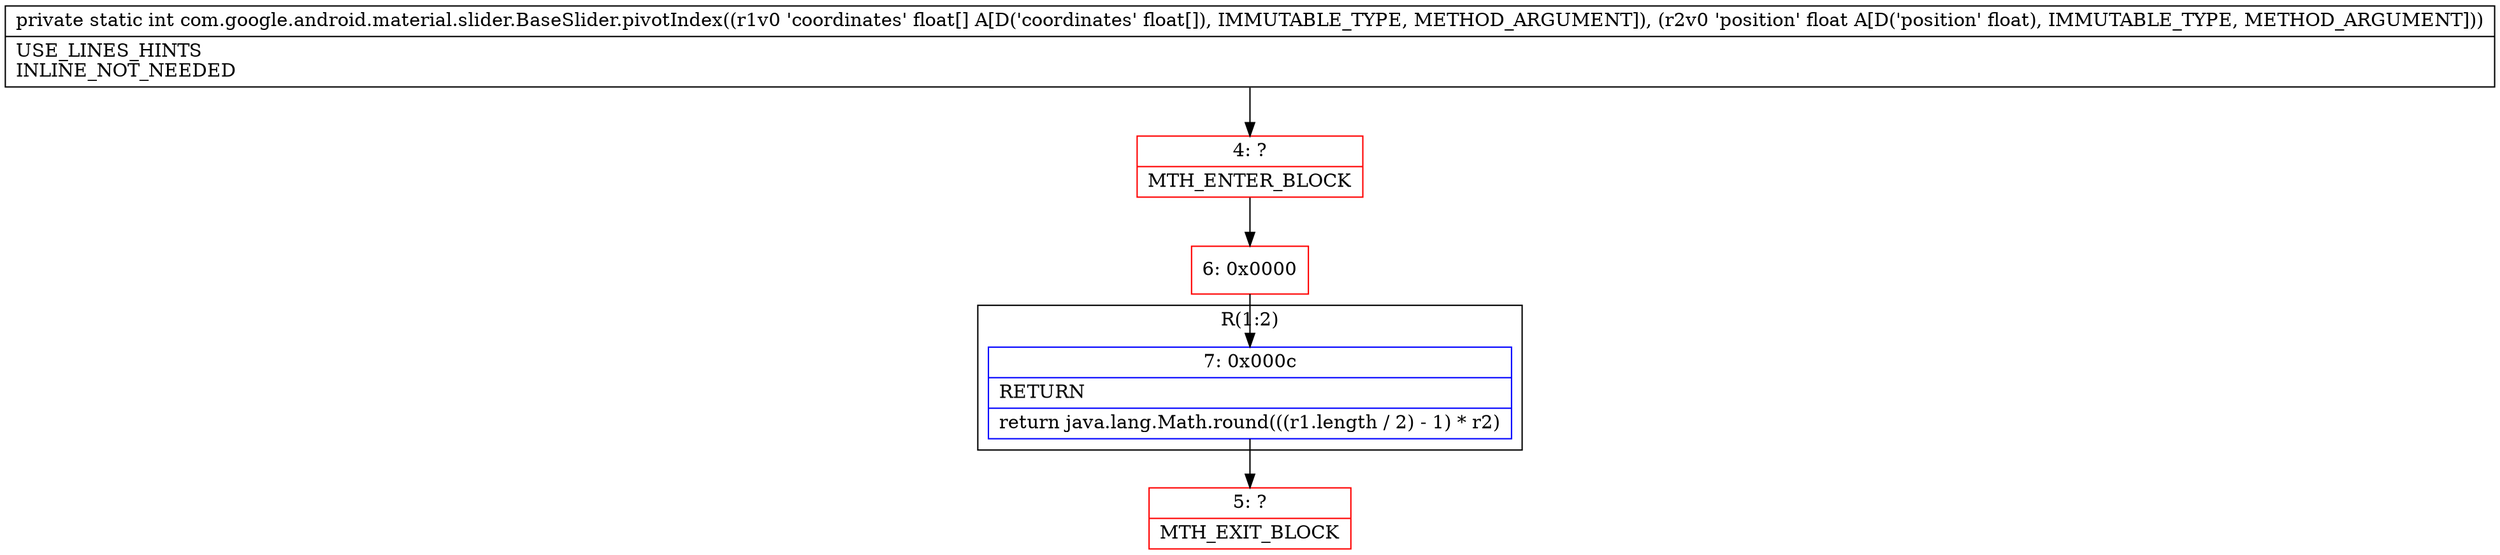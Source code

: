 digraph "CFG forcom.google.android.material.slider.BaseSlider.pivotIndex([FF)I" {
subgraph cluster_Region_1957022450 {
label = "R(1:2)";
node [shape=record,color=blue];
Node_7 [shape=record,label="{7\:\ 0x000c|RETURN\l|return java.lang.Math.round(((r1.length \/ 2) \- 1) * r2)\l}"];
}
Node_4 [shape=record,color=red,label="{4\:\ ?|MTH_ENTER_BLOCK\l}"];
Node_6 [shape=record,color=red,label="{6\:\ 0x0000}"];
Node_5 [shape=record,color=red,label="{5\:\ ?|MTH_EXIT_BLOCK\l}"];
MethodNode[shape=record,label="{private static int com.google.android.material.slider.BaseSlider.pivotIndex((r1v0 'coordinates' float[] A[D('coordinates' float[]), IMMUTABLE_TYPE, METHOD_ARGUMENT]), (r2v0 'position' float A[D('position' float), IMMUTABLE_TYPE, METHOD_ARGUMENT]))  | USE_LINES_HINTS\lINLINE_NOT_NEEDED\l}"];
MethodNode -> Node_4;Node_7 -> Node_5;
Node_4 -> Node_6;
Node_6 -> Node_7;
}


